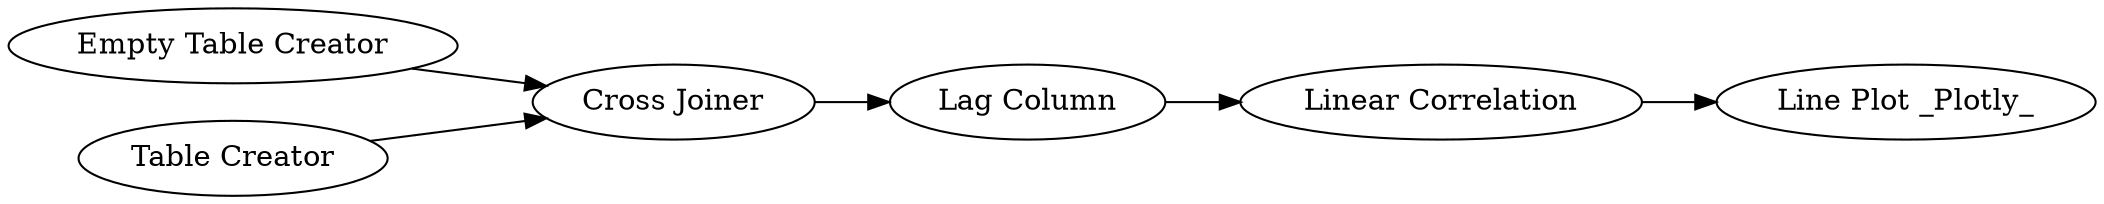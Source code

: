 digraph {
	10 [label="Empty Table Creator"]
	11 [label="Table Creator"]
	12 [label="Cross Joiner"]
	14 [label="Lag Column"]
	15 [label="Linear Correlation"]
	16 [label="Line Plot _Plotly_"]
	10 -> 12
	11 -> 12
	12 -> 14
	14 -> 15
	15 -> 16
	rankdir=LR
}
